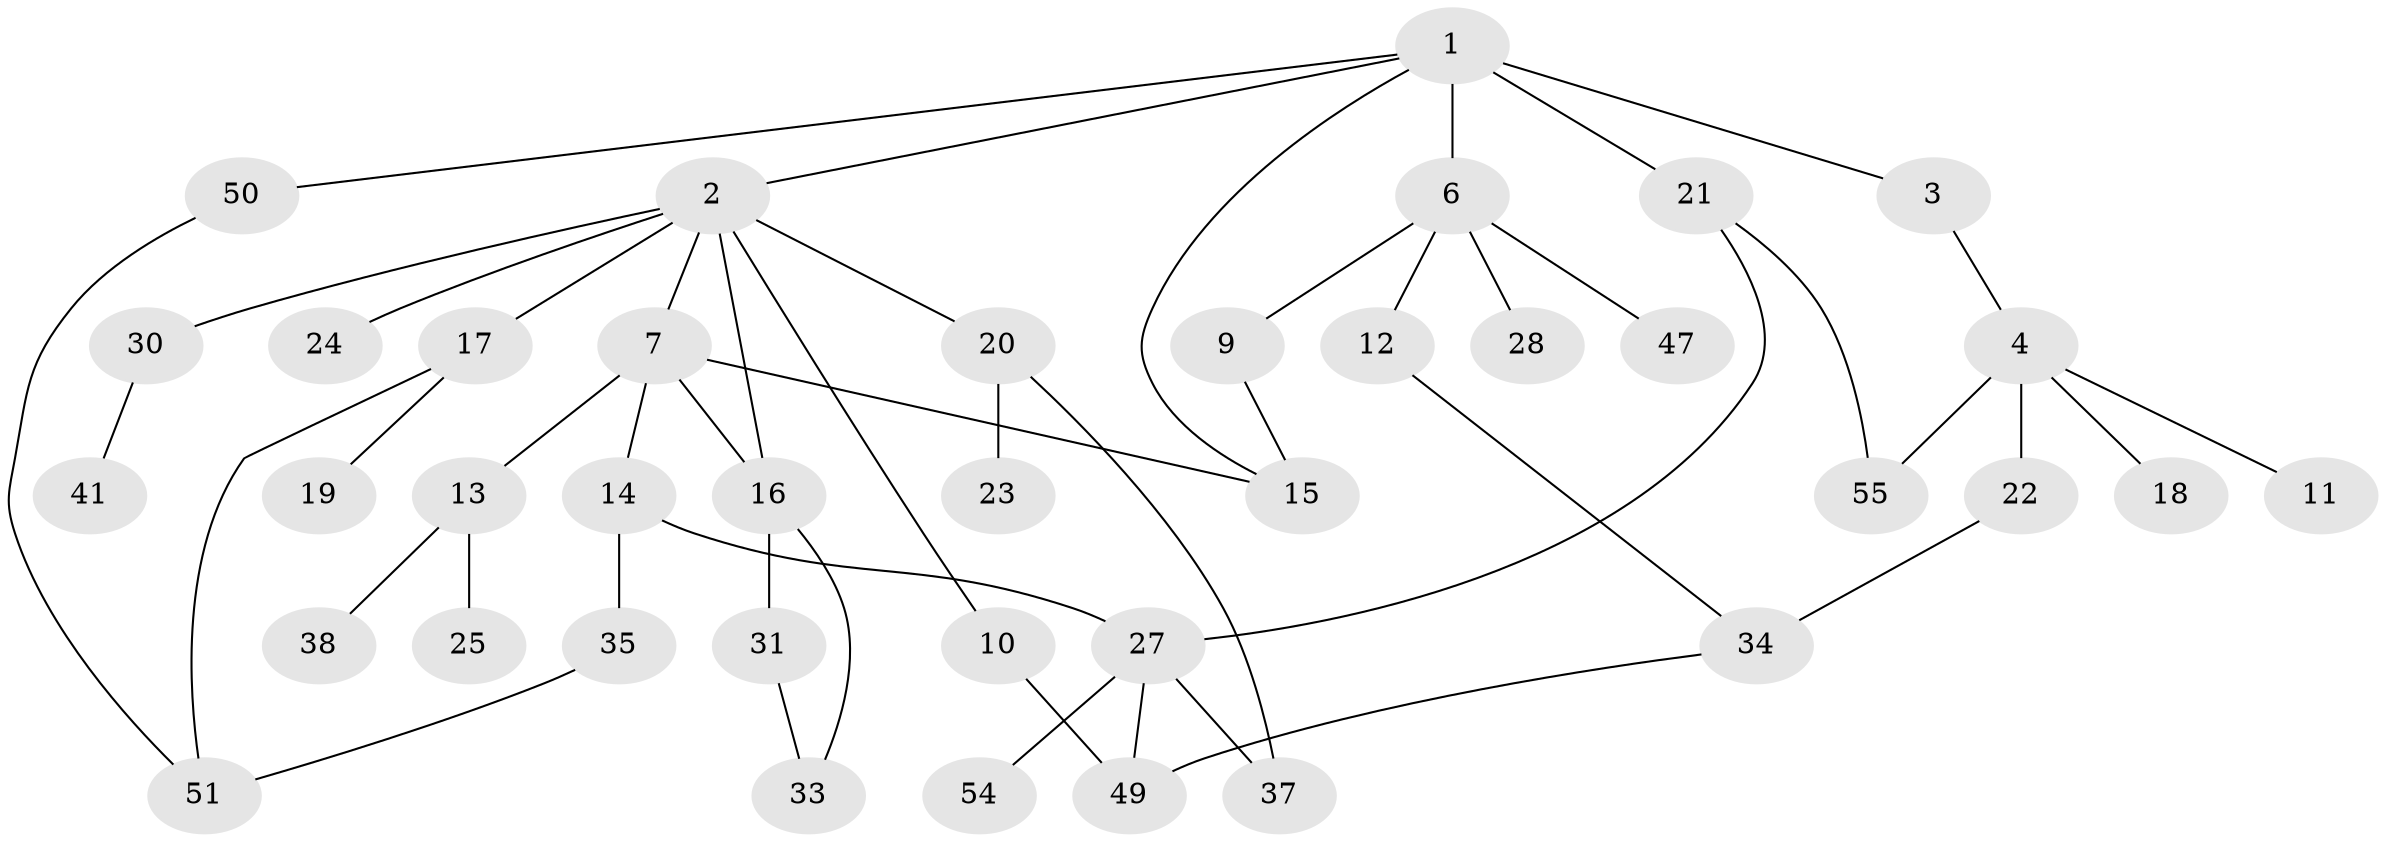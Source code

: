 // Generated by graph-tools (version 1.1) at 2025/23/03/03/25 07:23:34]
// undirected, 39 vertices, 50 edges
graph export_dot {
graph [start="1"]
  node [color=gray90,style=filled];
  1 [super="+44"];
  2 [super="+5"];
  3;
  4 [super="+8"];
  6 [super="+39"];
  7 [super="+52"];
  9;
  10;
  11;
  12;
  13 [super="+45"];
  14 [super="+43"];
  15 [super="+26"];
  16;
  17 [super="+32"];
  18;
  19;
  20 [super="+40"];
  21 [super="+29"];
  22 [super="+42"];
  23;
  24;
  25;
  27 [super="+46"];
  28 [super="+36"];
  30;
  31;
  33 [super="+56"];
  34 [super="+48"];
  35;
  37;
  38;
  41 [super="+53"];
  47;
  49;
  50;
  51;
  54;
  55;
  1 -- 2;
  1 -- 3;
  1 -- 6;
  1 -- 21 [weight=2];
  1 -- 50;
  1 -- 15;
  2 -- 16;
  2 -- 17;
  2 -- 30;
  2 -- 20;
  2 -- 7;
  2 -- 24;
  2 -- 10;
  3 -- 4;
  4 -- 18;
  4 -- 22;
  4 -- 55;
  4 -- 11;
  6 -- 9;
  6 -- 12;
  6 -- 28;
  6 -- 47;
  7 -- 13;
  7 -- 14;
  7 -- 16;
  7 -- 15;
  9 -- 15;
  10 -- 49;
  12 -- 34;
  13 -- 25;
  13 -- 38;
  14 -- 27;
  14 -- 35;
  16 -- 31;
  16 -- 33;
  17 -- 19;
  17 -- 51;
  20 -- 23;
  20 -- 37;
  21 -- 27;
  21 -- 55;
  22 -- 34;
  27 -- 54;
  27 -- 49;
  27 -- 37;
  30 -- 41;
  31 -- 33;
  34 -- 49;
  35 -- 51;
  50 -- 51;
}
